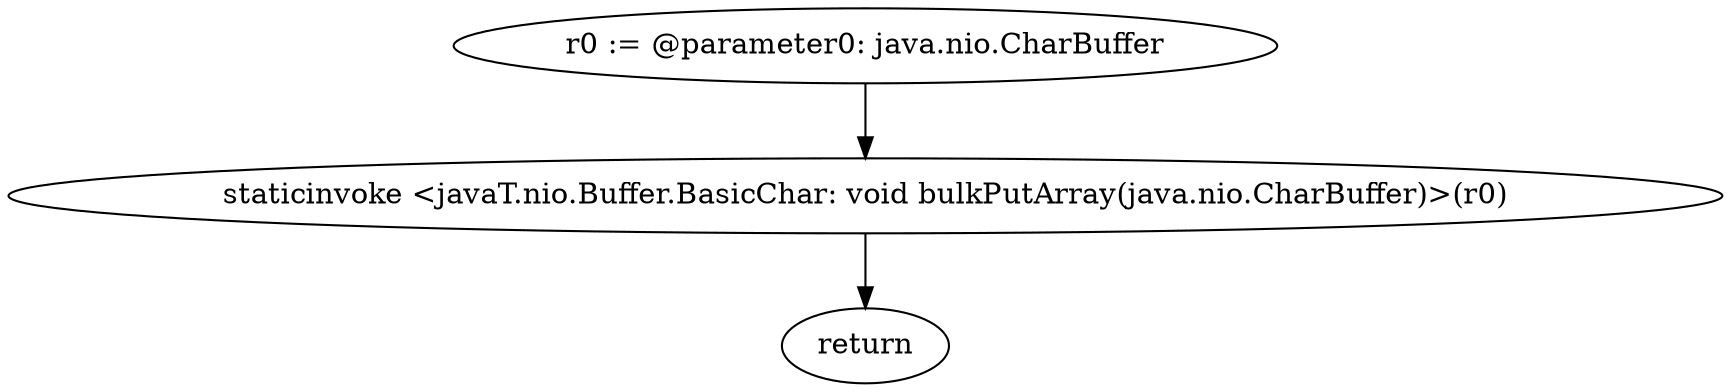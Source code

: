 digraph "unitGraph" {
    "r0 := @parameter0: java.nio.CharBuffer"
    "staticinvoke <javaT.nio.Buffer.BasicChar: void bulkPutArray(java.nio.CharBuffer)>(r0)"
    "return"
    "r0 := @parameter0: java.nio.CharBuffer"->"staticinvoke <javaT.nio.Buffer.BasicChar: void bulkPutArray(java.nio.CharBuffer)>(r0)";
    "staticinvoke <javaT.nio.Buffer.BasicChar: void bulkPutArray(java.nio.CharBuffer)>(r0)"->"return";
}

